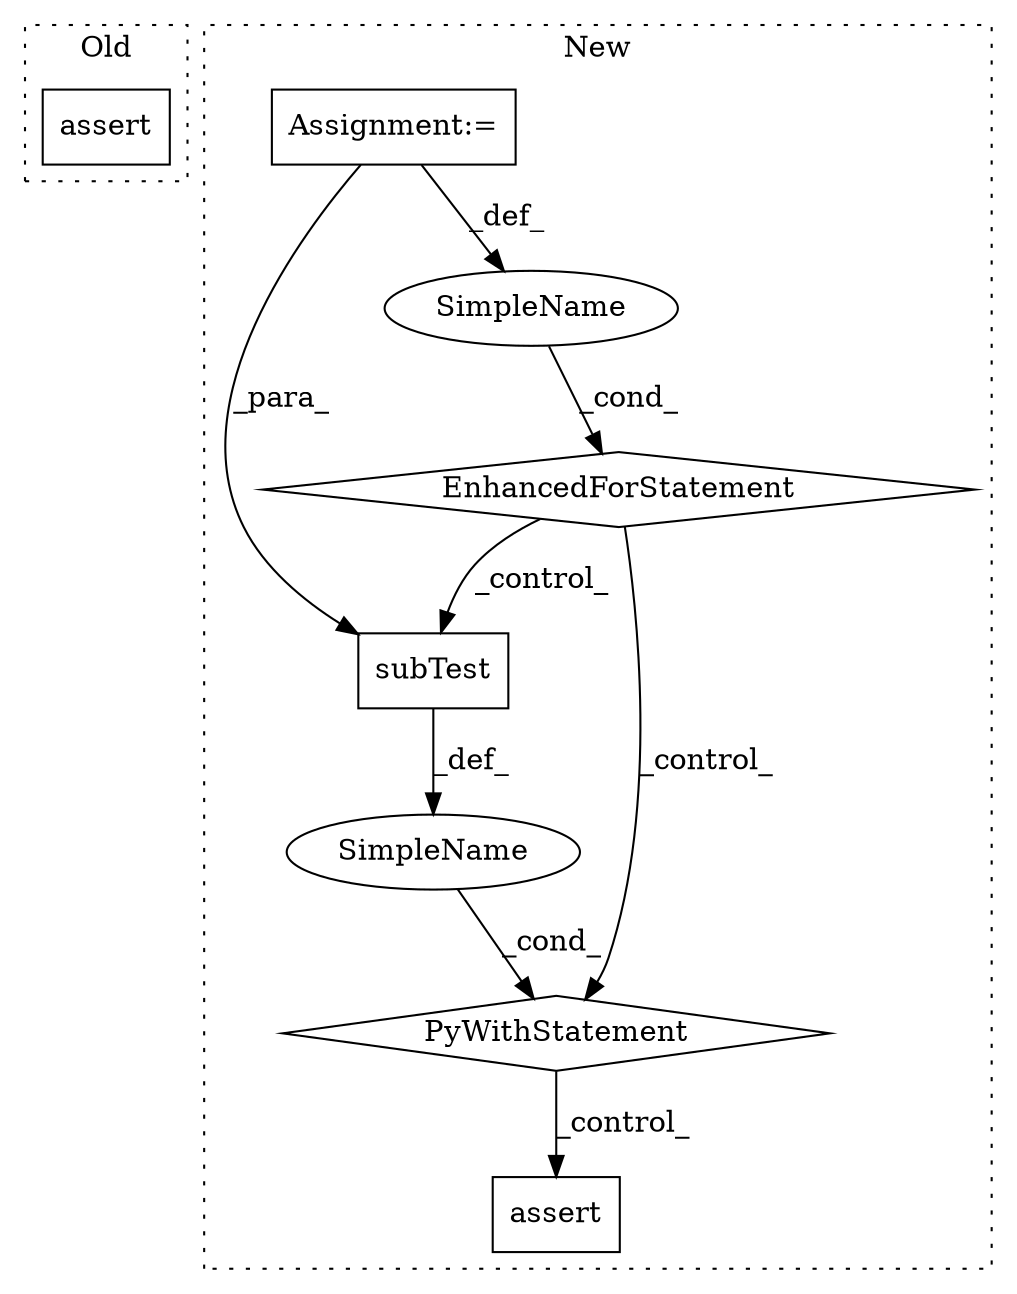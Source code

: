 digraph G {
subgraph cluster0 {
1 [label="assert" a="6" s="98150" l="7" shape="box"];
label = "Old";
style="dotted";
}
subgraph cluster1 {
2 [label="subTest" a="32" s="128832,128848" l="8,1" shape="box"];
3 [label="SimpleName" a="42" s="128774" l="10" shape="ellipse"];
4 [label="PyWithStatement" a="104" s="128817,128849" l="10,2" shape="diamond"];
5 [label="EnhancedForStatement" a="70" s="128452,128807" l="194,2" shape="diamond"];
6 [label="assert" a="6" s="128947" l="7" shape="box"];
7 [label="SimpleName" a="42" s="" l="" shape="ellipse"];
8 [label="Assignment:=" a="7" s="128452,128807" l="194,2" shape="box"];
label = "New";
style="dotted";
}
2 -> 7 [label="_def_"];
3 -> 5 [label="_cond_"];
4 -> 6 [label="_control_"];
5 -> 2 [label="_control_"];
5 -> 4 [label="_control_"];
7 -> 4 [label="_cond_"];
8 -> 2 [label="_para_"];
8 -> 3 [label="_def_"];
}